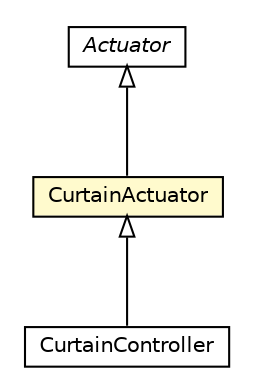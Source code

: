 #!/usr/local/bin/dot
#
# Class diagram 
# Generated by UMLGraph version R5_6-24-gf6e263 (http://www.umlgraph.org/)
#

digraph G {
	edge [fontname="Helvetica",fontsize=10,labelfontname="Helvetica",labelfontsize=10];
	node [fontname="Helvetica",fontsize=10,shape=plaintext];
	nodesep=0.25;
	ranksep=0.5;
	// org.universAAL.ontology.device.CurtainActuator
	c124483 [label=<<table title="org.universAAL.ontology.device.CurtainActuator" border="0" cellborder="1" cellspacing="0" cellpadding="2" port="p" bgcolor="lemonChiffon" href="./CurtainActuator.html">
		<tr><td><table border="0" cellspacing="0" cellpadding="1">
<tr><td align="center" balign="center"> CurtainActuator </td></tr>
		</table></td></tr>
		</table>>, URL="./CurtainActuator.html", fontname="Helvetica", fontcolor="black", fontsize=10.0];
	// org.universAAL.ontology.device.CurtainController
	c124484 [label=<<table title="org.universAAL.ontology.device.CurtainController" border="0" cellborder="1" cellspacing="0" cellpadding="2" port="p" href="./CurtainController.html">
		<tr><td><table border="0" cellspacing="0" cellpadding="1">
<tr><td align="center" balign="center"> CurtainController </td></tr>
		</table></td></tr>
		</table>>, URL="./CurtainController.html", fontname="Helvetica", fontcolor="black", fontsize=10.0];
	// org.universAAL.ontology.device.Actuator
	c124504 [label=<<table title="org.universAAL.ontology.device.Actuator" border="0" cellborder="1" cellspacing="0" cellpadding="2" port="p" href="./Actuator.html">
		<tr><td><table border="0" cellspacing="0" cellpadding="1">
<tr><td align="center" balign="center"><font face="Helvetica-Oblique"> Actuator </font></td></tr>
		</table></td></tr>
		</table>>, URL="./Actuator.html", fontname="Helvetica", fontcolor="black", fontsize=10.0];
	//org.universAAL.ontology.device.CurtainActuator extends org.universAAL.ontology.device.Actuator
	c124504:p -> c124483:p [dir=back,arrowtail=empty];
	//org.universAAL.ontology.device.CurtainController extends org.universAAL.ontology.device.CurtainActuator
	c124483:p -> c124484:p [dir=back,arrowtail=empty];
}

